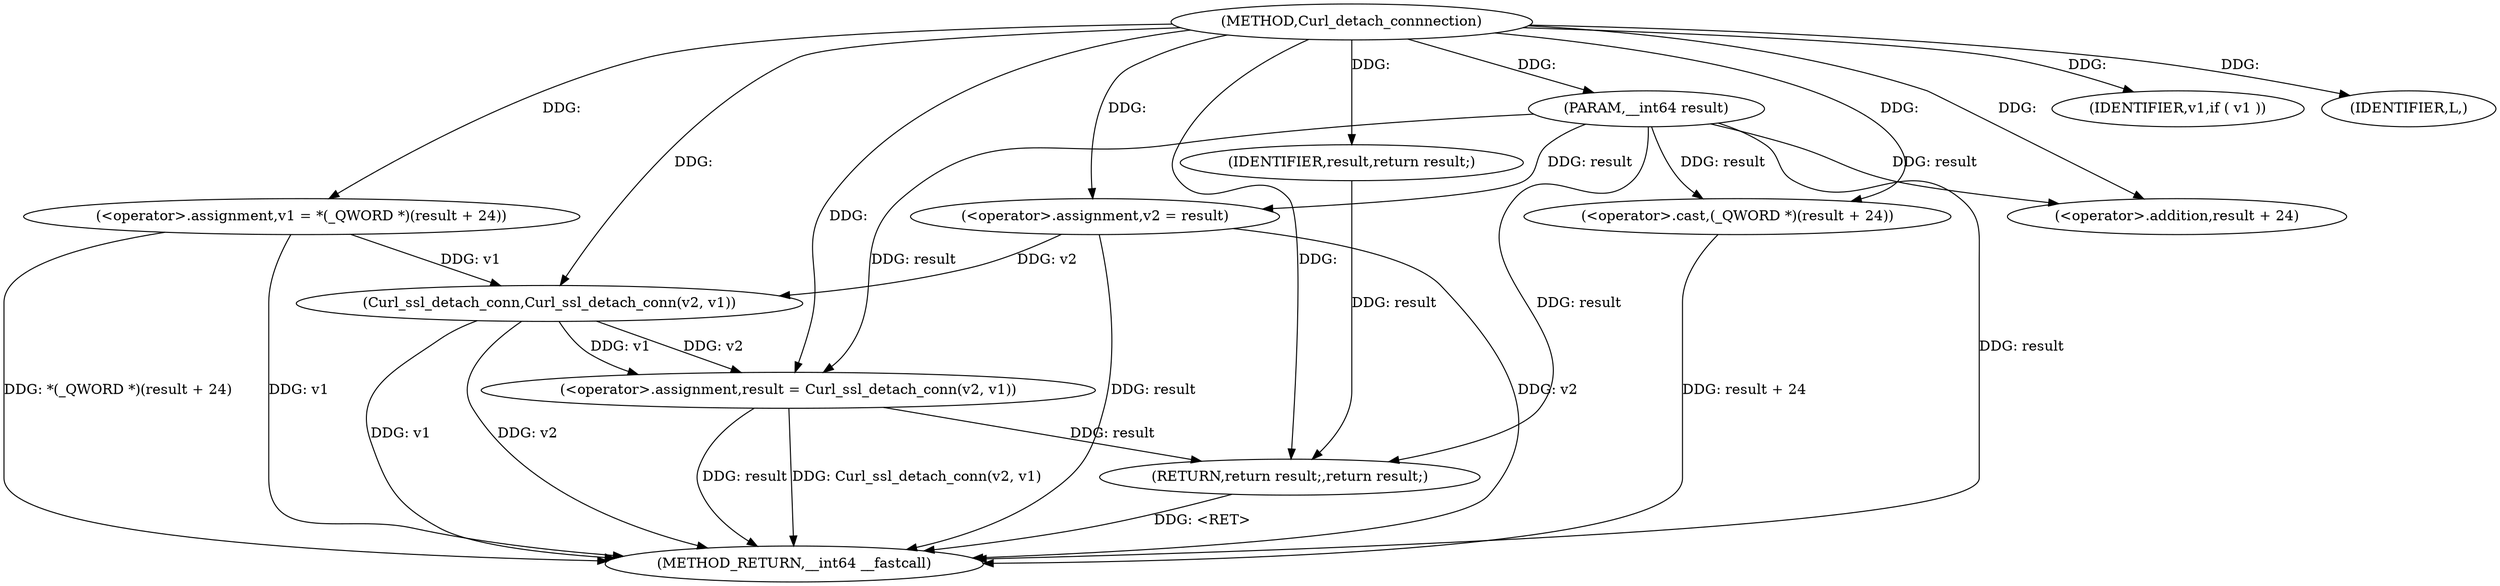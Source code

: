 digraph Curl_detach_connnection {  
"1000103" [label = "(METHOD,Curl_detach_connnection)" ]
"1000130" [label = "(METHOD_RETURN,__int64 __fastcall)" ]
"1000104" [label = "(PARAM,__int64 result)" ]
"1000108" [label = "(<operator>.assignment,v1 = *(_QWORD *)(result + 24))" ]
"1000111" [label = "(<operator>.cast,(_QWORD *)(result + 24))" ]
"1000113" [label = "(<operator>.addition,result + 24)" ]
"1000116" [label = "(<operator>.assignment,v2 = result)" ]
"1000120" [label = "(IDENTIFIER,v1,if ( v1 ))" ]
"1000122" [label = "(<operator>.assignment,result = Curl_ssl_detach_conn(v2, v1))" ]
"1000124" [label = "(Curl_ssl_detach_conn,Curl_ssl_detach_conn(v2, v1))" ]
"1000127" [label = "(IDENTIFIER,L,)" ]
"1000128" [label = "(RETURN,return result;,return result;)" ]
"1000129" [label = "(IDENTIFIER,result,return result;)" ]
  "1000128" -> "1000130"  [ label = "DDG: <RET>"] 
  "1000111" -> "1000130"  [ label = "DDG: result + 24"] 
  "1000116" -> "1000130"  [ label = "DDG: v2"] 
  "1000108" -> "1000130"  [ label = "DDG: v1"] 
  "1000122" -> "1000130"  [ label = "DDG: Curl_ssl_detach_conn(v2, v1)"] 
  "1000108" -> "1000130"  [ label = "DDG: *(_QWORD *)(result + 24)"] 
  "1000104" -> "1000130"  [ label = "DDG: result"] 
  "1000122" -> "1000130"  [ label = "DDG: result"] 
  "1000116" -> "1000130"  [ label = "DDG: result"] 
  "1000124" -> "1000130"  [ label = "DDG: v1"] 
  "1000124" -> "1000130"  [ label = "DDG: v2"] 
  "1000103" -> "1000104"  [ label = "DDG: "] 
  "1000103" -> "1000108"  [ label = "DDG: "] 
  "1000104" -> "1000111"  [ label = "DDG: result"] 
  "1000103" -> "1000111"  [ label = "DDG: "] 
  "1000104" -> "1000113"  [ label = "DDG: result"] 
  "1000103" -> "1000113"  [ label = "DDG: "] 
  "1000104" -> "1000116"  [ label = "DDG: result"] 
  "1000103" -> "1000116"  [ label = "DDG: "] 
  "1000103" -> "1000120"  [ label = "DDG: "] 
  "1000124" -> "1000122"  [ label = "DDG: v2"] 
  "1000124" -> "1000122"  [ label = "DDG: v1"] 
  "1000104" -> "1000122"  [ label = "DDG: result"] 
  "1000103" -> "1000122"  [ label = "DDG: "] 
  "1000116" -> "1000124"  [ label = "DDG: v2"] 
  "1000103" -> "1000124"  [ label = "DDG: "] 
  "1000108" -> "1000124"  [ label = "DDG: v1"] 
  "1000103" -> "1000127"  [ label = "DDG: "] 
  "1000129" -> "1000128"  [ label = "DDG: result"] 
  "1000122" -> "1000128"  [ label = "DDG: result"] 
  "1000104" -> "1000128"  [ label = "DDG: result"] 
  "1000103" -> "1000128"  [ label = "DDG: "] 
  "1000103" -> "1000129"  [ label = "DDG: "] 
}
